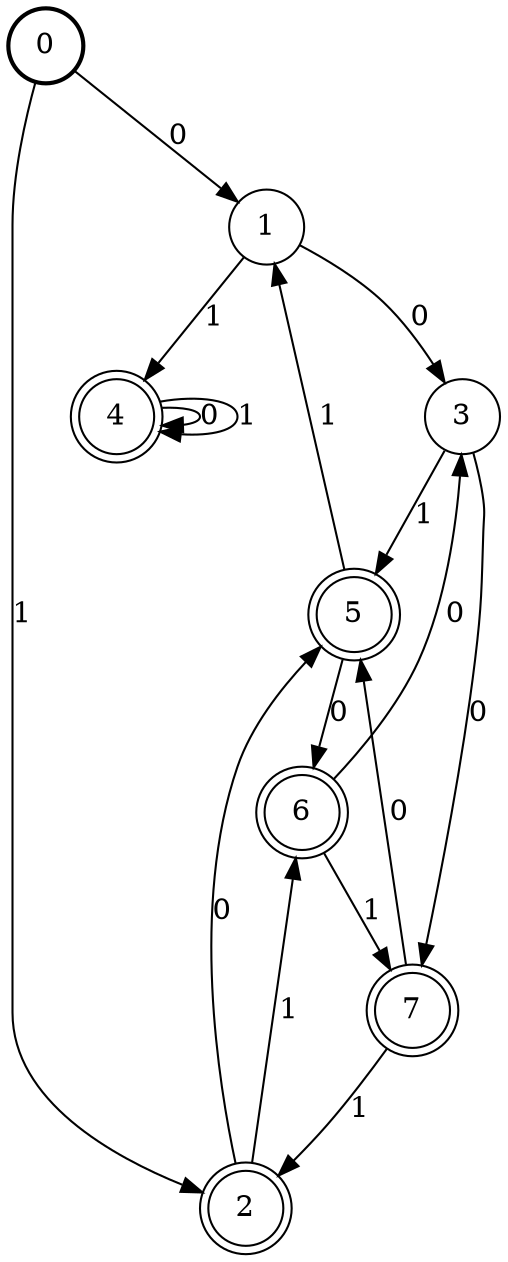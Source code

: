 digraph Automat {
    node [shape = circle];
    0 [style = "bold"];
    0 -> 1 [label = "0"];
    0 -> 2 [label = "1"];
    1 -> 3 [label = "0"];
    1 -> 4 [label = "1"];
    2 [peripheries=2]
    2 -> 5 [label = "0"];
    2 -> 6 [label = "1"];
    3 -> 7 [label = "0"];
    3 -> 5 [label = "1"];
    4 [peripheries=2]
    4 -> 4 [label = "0"];
    4 -> 4 [label = "1"];
    5 [peripheries=2]
    5 -> 6 [label = "0"];
    5 -> 1 [label = "1"];
    6 [peripheries=2]
    6 -> 3 [label = "0"];
    6 -> 7 [label = "1"];
    7 [peripheries=2]
    7 -> 5 [label = "0"];
    7 -> 2 [label = "1"];
}
